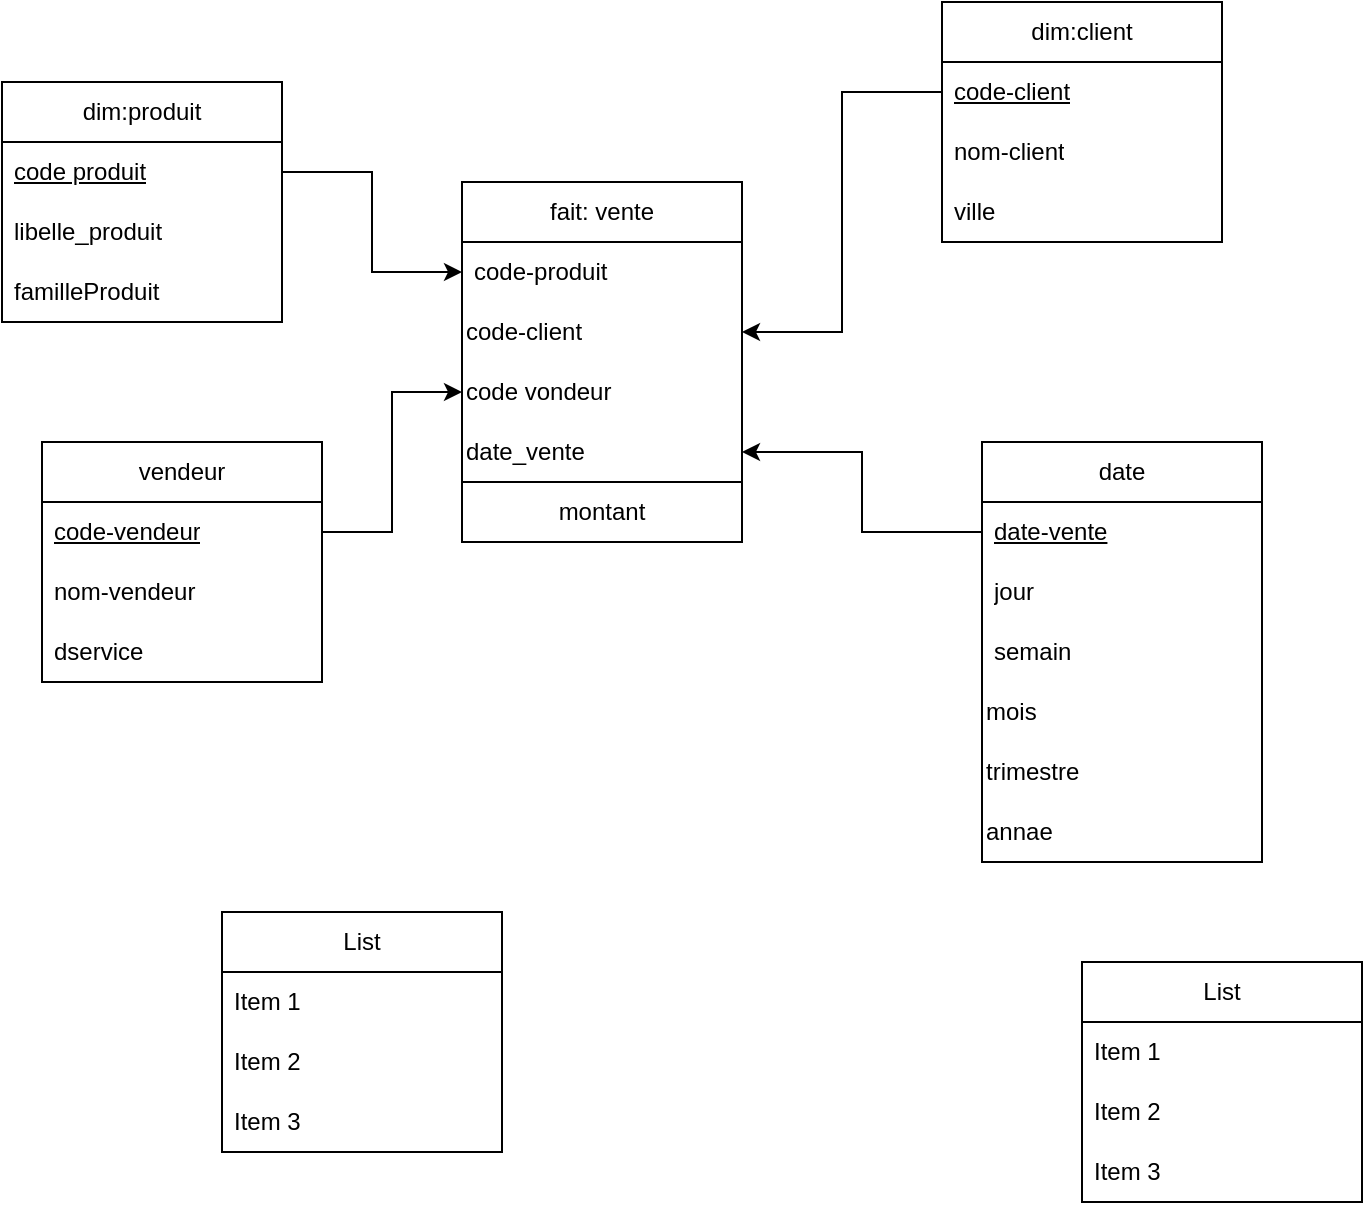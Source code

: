 <mxfile version="26.1.0">
  <diagram name="Page-1" id="s-_A3LtmQp2N8Xd7PgBB">
    <mxGraphModel dx="880" dy="426" grid="1" gridSize="10" guides="1" tooltips="1" connect="1" arrows="1" fold="1" page="1" pageScale="1" pageWidth="827" pageHeight="1169" math="0" shadow="0">
      <root>
        <mxCell id="0" />
        <mxCell id="1" parent="0" />
        <mxCell id="8GNWm8i9lpq8sIc4OBc0-5" value="fait: vente" style="swimlane;fontStyle=0;childLayout=stackLayout;horizontal=1;startSize=30;horizontalStack=0;resizeParent=1;resizeParentMax=0;resizeLast=0;collapsible=1;marginBottom=0;whiteSpace=wrap;html=1;" vertex="1" parent="1">
          <mxGeometry x="340" y="160" width="140" height="180" as="geometry" />
        </mxCell>
        <mxCell id="8GNWm8i9lpq8sIc4OBc0-8" value="code-produit" style="text;strokeColor=none;fillColor=none;align=left;verticalAlign=middle;spacingLeft=4;spacingRight=4;overflow=hidden;points=[[0,0.5],[1,0.5]];portConstraint=eastwest;rotatable=0;whiteSpace=wrap;html=1;shadow=0;rounded=0;glass=0;strokeWidth=1;fontStyle=0" vertex="1" parent="8GNWm8i9lpq8sIc4OBc0-5">
          <mxGeometry y="30" width="140" height="30" as="geometry" />
        </mxCell>
        <mxCell id="8GNWm8i9lpq8sIc4OBc0-14" value="code-client" style="text;html=1;align=left;verticalAlign=middle;whiteSpace=wrap;rounded=0;" vertex="1" parent="8GNWm8i9lpq8sIc4OBc0-5">
          <mxGeometry y="60" width="140" height="30" as="geometry" />
        </mxCell>
        <mxCell id="8GNWm8i9lpq8sIc4OBc0-13" value="code vondeur" style="text;html=1;align=left;verticalAlign=middle;whiteSpace=wrap;rounded=0;" vertex="1" parent="8GNWm8i9lpq8sIc4OBc0-5">
          <mxGeometry y="90" width="140" height="30" as="geometry" />
        </mxCell>
        <mxCell id="8GNWm8i9lpq8sIc4OBc0-15" value="&lt;div&gt;date_vente&lt;/div&gt;" style="text;html=1;align=left;verticalAlign=middle;whiteSpace=wrap;rounded=0;" vertex="1" parent="8GNWm8i9lpq8sIc4OBc0-5">
          <mxGeometry y="120" width="140" height="30" as="geometry" />
        </mxCell>
        <mxCell id="8GNWm8i9lpq8sIc4OBc0-21" value="montant" style="text;html=1;align=center;verticalAlign=middle;whiteSpace=wrap;rounded=0;strokeColor=default;" vertex="1" parent="8GNWm8i9lpq8sIc4OBc0-5">
          <mxGeometry y="150" width="140" height="30" as="geometry" />
        </mxCell>
        <mxCell id="8GNWm8i9lpq8sIc4OBc0-16" value="dim:produit" style="swimlane;fontStyle=0;childLayout=stackLayout;horizontal=1;startSize=30;horizontalStack=0;resizeParent=1;resizeParentMax=0;resizeLast=0;collapsible=1;marginBottom=0;whiteSpace=wrap;html=1;" vertex="1" parent="1">
          <mxGeometry x="110" y="110" width="140" height="120" as="geometry" />
        </mxCell>
        <mxCell id="8GNWm8i9lpq8sIc4OBc0-17" value="&lt;u&gt;code produit&lt;/u&gt;" style="text;strokeColor=none;fillColor=none;align=left;verticalAlign=middle;spacingLeft=4;spacingRight=4;overflow=hidden;points=[[0,0.5],[1,0.5]];portConstraint=eastwest;rotatable=0;whiteSpace=wrap;html=1;" vertex="1" parent="8GNWm8i9lpq8sIc4OBc0-16">
          <mxGeometry y="30" width="140" height="30" as="geometry" />
        </mxCell>
        <mxCell id="8GNWm8i9lpq8sIc4OBc0-18" value="libelle_produit" style="text;strokeColor=none;fillColor=none;align=left;verticalAlign=middle;spacingLeft=4;spacingRight=4;overflow=hidden;points=[[0,0.5],[1,0.5]];portConstraint=eastwest;rotatable=0;whiteSpace=wrap;html=1;" vertex="1" parent="8GNWm8i9lpq8sIc4OBc0-16">
          <mxGeometry y="60" width="140" height="30" as="geometry" />
        </mxCell>
        <mxCell id="8GNWm8i9lpq8sIc4OBc0-19" value="familleProduit" style="text;strokeColor=none;fillColor=none;align=left;verticalAlign=middle;spacingLeft=4;spacingRight=4;overflow=hidden;points=[[0,0.5],[1,0.5]];portConstraint=eastwest;rotatable=0;whiteSpace=wrap;html=1;" vertex="1" parent="8GNWm8i9lpq8sIc4OBc0-16">
          <mxGeometry y="90" width="140" height="30" as="geometry" />
        </mxCell>
        <mxCell id="8GNWm8i9lpq8sIc4OBc0-22" value="dim:client" style="swimlane;fontStyle=0;childLayout=stackLayout;horizontal=1;startSize=30;horizontalStack=0;resizeParent=1;resizeParentMax=0;resizeLast=0;collapsible=1;marginBottom=0;whiteSpace=wrap;html=1;" vertex="1" parent="1">
          <mxGeometry x="580" y="70" width="140" height="120" as="geometry" />
        </mxCell>
        <mxCell id="8GNWm8i9lpq8sIc4OBc0-23" value="&lt;u&gt;code-client&lt;/u&gt;" style="text;strokeColor=none;fillColor=none;align=left;verticalAlign=middle;spacingLeft=4;spacingRight=4;overflow=hidden;points=[[0,0.5],[1,0.5]];portConstraint=eastwest;rotatable=0;whiteSpace=wrap;html=1;" vertex="1" parent="8GNWm8i9lpq8sIc4OBc0-22">
          <mxGeometry y="30" width="140" height="30" as="geometry" />
        </mxCell>
        <mxCell id="8GNWm8i9lpq8sIc4OBc0-24" value="nom-client" style="text;strokeColor=none;fillColor=none;align=left;verticalAlign=middle;spacingLeft=4;spacingRight=4;overflow=hidden;points=[[0,0.5],[1,0.5]];portConstraint=eastwest;rotatable=0;whiteSpace=wrap;html=1;" vertex="1" parent="8GNWm8i9lpq8sIc4OBc0-22">
          <mxGeometry y="60" width="140" height="30" as="geometry" />
        </mxCell>
        <mxCell id="8GNWm8i9lpq8sIc4OBc0-25" value="ville" style="text;strokeColor=none;fillColor=none;align=left;verticalAlign=middle;spacingLeft=4;spacingRight=4;overflow=hidden;points=[[0,0.5],[1,0.5]];portConstraint=eastwest;rotatable=0;whiteSpace=wrap;html=1;" vertex="1" parent="8GNWm8i9lpq8sIc4OBc0-22">
          <mxGeometry y="90" width="140" height="30" as="geometry" />
        </mxCell>
        <mxCell id="8GNWm8i9lpq8sIc4OBc0-26" value="vendeur" style="swimlane;fontStyle=0;childLayout=stackLayout;horizontal=1;startSize=30;horizontalStack=0;resizeParent=1;resizeParentMax=0;resizeLast=0;collapsible=1;marginBottom=0;whiteSpace=wrap;html=1;" vertex="1" parent="1">
          <mxGeometry x="130" y="290" width="140" height="120" as="geometry" />
        </mxCell>
        <mxCell id="8GNWm8i9lpq8sIc4OBc0-27" value="&lt;u&gt;code-vendeur&lt;/u&gt;" style="text;strokeColor=none;fillColor=none;align=left;verticalAlign=middle;spacingLeft=4;spacingRight=4;overflow=hidden;points=[[0,0.5],[1,0.5]];portConstraint=eastwest;rotatable=0;whiteSpace=wrap;html=1;" vertex="1" parent="8GNWm8i9lpq8sIc4OBc0-26">
          <mxGeometry y="30" width="140" height="30" as="geometry" />
        </mxCell>
        <mxCell id="8GNWm8i9lpq8sIc4OBc0-28" value="nom-vendeur" style="text;strokeColor=none;fillColor=none;align=left;verticalAlign=middle;spacingLeft=4;spacingRight=4;overflow=hidden;points=[[0,0.5],[1,0.5]];portConstraint=eastwest;rotatable=0;whiteSpace=wrap;html=1;" vertex="1" parent="8GNWm8i9lpq8sIc4OBc0-26">
          <mxGeometry y="60" width="140" height="30" as="geometry" />
        </mxCell>
        <mxCell id="8GNWm8i9lpq8sIc4OBc0-29" value="dservice" style="text;strokeColor=none;fillColor=none;align=left;verticalAlign=middle;spacingLeft=4;spacingRight=4;overflow=hidden;points=[[0,0.5],[1,0.5]];portConstraint=eastwest;rotatable=0;whiteSpace=wrap;html=1;" vertex="1" parent="8GNWm8i9lpq8sIc4OBc0-26">
          <mxGeometry y="90" width="140" height="30" as="geometry" />
        </mxCell>
        <mxCell id="8GNWm8i9lpq8sIc4OBc0-30" value="date" style="swimlane;fontStyle=0;childLayout=stackLayout;horizontal=1;startSize=30;horizontalStack=0;resizeParent=1;resizeParentMax=0;resizeLast=0;collapsible=1;marginBottom=0;whiteSpace=wrap;html=1;" vertex="1" parent="1">
          <mxGeometry x="600" y="290" width="140" height="210" as="geometry" />
        </mxCell>
        <mxCell id="8GNWm8i9lpq8sIc4OBc0-31" value="&lt;u&gt;date-vente&lt;/u&gt;" style="text;strokeColor=none;fillColor=none;align=left;verticalAlign=middle;spacingLeft=4;spacingRight=4;overflow=hidden;points=[[0,0.5],[1,0.5]];portConstraint=eastwest;rotatable=0;whiteSpace=wrap;html=1;" vertex="1" parent="8GNWm8i9lpq8sIc4OBc0-30">
          <mxGeometry y="30" width="140" height="30" as="geometry" />
        </mxCell>
        <mxCell id="8GNWm8i9lpq8sIc4OBc0-32" value="jour" style="text;strokeColor=none;fillColor=none;align=left;verticalAlign=middle;spacingLeft=4;spacingRight=4;overflow=hidden;points=[[0,0.5],[1,0.5]];portConstraint=eastwest;rotatable=0;whiteSpace=wrap;html=1;" vertex="1" parent="8GNWm8i9lpq8sIc4OBc0-30">
          <mxGeometry y="60" width="140" height="30" as="geometry" />
        </mxCell>
        <mxCell id="8GNWm8i9lpq8sIc4OBc0-33" value="semain" style="text;strokeColor=none;fillColor=none;align=left;verticalAlign=middle;spacingLeft=4;spacingRight=4;overflow=hidden;points=[[0,0.5],[1,0.5]];portConstraint=eastwest;rotatable=0;whiteSpace=wrap;html=1;" vertex="1" parent="8GNWm8i9lpq8sIc4OBc0-30">
          <mxGeometry y="90" width="140" height="30" as="geometry" />
        </mxCell>
        <mxCell id="8GNWm8i9lpq8sIc4OBc0-34" value="mois" style="text;html=1;align=left;verticalAlign=middle;whiteSpace=wrap;rounded=0;" vertex="1" parent="8GNWm8i9lpq8sIc4OBc0-30">
          <mxGeometry y="120" width="140" height="30" as="geometry" />
        </mxCell>
        <mxCell id="8GNWm8i9lpq8sIc4OBc0-35" value="trimestre" style="text;html=1;align=left;verticalAlign=middle;whiteSpace=wrap;rounded=0;" vertex="1" parent="8GNWm8i9lpq8sIc4OBc0-30">
          <mxGeometry y="150" width="140" height="30" as="geometry" />
        </mxCell>
        <mxCell id="8GNWm8i9lpq8sIc4OBc0-36" value="annae" style="text;html=1;align=left;verticalAlign=middle;whiteSpace=wrap;rounded=0;" vertex="1" parent="8GNWm8i9lpq8sIc4OBc0-30">
          <mxGeometry y="180" width="140" height="30" as="geometry" />
        </mxCell>
        <mxCell id="8GNWm8i9lpq8sIc4OBc0-37" style="edgeStyle=orthogonalEdgeStyle;rounded=0;orthogonalLoop=1;jettySize=auto;html=1;exitX=1;exitY=0.5;exitDx=0;exitDy=0;entryX=0;entryY=0.5;entryDx=0;entryDy=0;" edge="1" parent="1" source="8GNWm8i9lpq8sIc4OBc0-17" target="8GNWm8i9lpq8sIc4OBc0-8">
          <mxGeometry relative="1" as="geometry" />
        </mxCell>
        <mxCell id="8GNWm8i9lpq8sIc4OBc0-38" style="edgeStyle=orthogonalEdgeStyle;rounded=0;orthogonalLoop=1;jettySize=auto;html=1;exitX=1;exitY=0.5;exitDx=0;exitDy=0;entryX=0;entryY=0.5;entryDx=0;entryDy=0;" edge="1" parent="1" source="8GNWm8i9lpq8sIc4OBc0-27" target="8GNWm8i9lpq8sIc4OBc0-13">
          <mxGeometry relative="1" as="geometry" />
        </mxCell>
        <mxCell id="8GNWm8i9lpq8sIc4OBc0-39" style="edgeStyle=orthogonalEdgeStyle;rounded=0;orthogonalLoop=1;jettySize=auto;html=1;exitX=0;exitY=0.5;exitDx=0;exitDy=0;entryX=1;entryY=0.5;entryDx=0;entryDy=0;" edge="1" parent="1" source="8GNWm8i9lpq8sIc4OBc0-31" target="8GNWm8i9lpq8sIc4OBc0-15">
          <mxGeometry relative="1" as="geometry" />
        </mxCell>
        <mxCell id="8GNWm8i9lpq8sIc4OBc0-40" style="edgeStyle=orthogonalEdgeStyle;rounded=0;orthogonalLoop=1;jettySize=auto;html=1;exitX=0;exitY=0.5;exitDx=0;exitDy=0;entryX=1;entryY=0.5;entryDx=0;entryDy=0;" edge="1" parent="1" source="8GNWm8i9lpq8sIc4OBc0-23" target="8GNWm8i9lpq8sIc4OBc0-14">
          <mxGeometry relative="1" as="geometry" />
        </mxCell>
        <mxCell id="8GNWm8i9lpq8sIc4OBc0-41" value="List" style="swimlane;fontStyle=0;childLayout=stackLayout;horizontal=1;startSize=30;horizontalStack=0;resizeParent=1;resizeParentMax=0;resizeLast=0;collapsible=1;marginBottom=0;whiteSpace=wrap;html=1;" vertex="1" parent="1">
          <mxGeometry x="650" y="550" width="140" height="120" as="geometry" />
        </mxCell>
        <mxCell id="8GNWm8i9lpq8sIc4OBc0-42" value="Item 1" style="text;strokeColor=none;fillColor=none;align=left;verticalAlign=middle;spacingLeft=4;spacingRight=4;overflow=hidden;points=[[0,0.5],[1,0.5]];portConstraint=eastwest;rotatable=0;whiteSpace=wrap;html=1;" vertex="1" parent="8GNWm8i9lpq8sIc4OBc0-41">
          <mxGeometry y="30" width="140" height="30" as="geometry" />
        </mxCell>
        <mxCell id="8GNWm8i9lpq8sIc4OBc0-43" value="Item 2" style="text;strokeColor=none;fillColor=none;align=left;verticalAlign=middle;spacingLeft=4;spacingRight=4;overflow=hidden;points=[[0,0.5],[1,0.5]];portConstraint=eastwest;rotatable=0;whiteSpace=wrap;html=1;" vertex="1" parent="8GNWm8i9lpq8sIc4OBc0-41">
          <mxGeometry y="60" width="140" height="30" as="geometry" />
        </mxCell>
        <mxCell id="8GNWm8i9lpq8sIc4OBc0-44" value="Item 3" style="text;strokeColor=none;fillColor=none;align=left;verticalAlign=middle;spacingLeft=4;spacingRight=4;overflow=hidden;points=[[0,0.5],[1,0.5]];portConstraint=eastwest;rotatable=0;whiteSpace=wrap;html=1;" vertex="1" parent="8GNWm8i9lpq8sIc4OBc0-41">
          <mxGeometry y="90" width="140" height="30" as="geometry" />
        </mxCell>
        <mxCell id="8GNWm8i9lpq8sIc4OBc0-45" value="List" style="swimlane;fontStyle=0;childLayout=stackLayout;horizontal=1;startSize=30;horizontalStack=0;resizeParent=1;resizeParentMax=0;resizeLast=0;collapsible=1;marginBottom=0;whiteSpace=wrap;html=1;" vertex="1" parent="1">
          <mxGeometry x="220" y="525" width="140" height="120" as="geometry" />
        </mxCell>
        <mxCell id="8GNWm8i9lpq8sIc4OBc0-46" value="Item 1" style="text;strokeColor=none;fillColor=none;align=left;verticalAlign=middle;spacingLeft=4;spacingRight=4;overflow=hidden;points=[[0,0.5],[1,0.5]];portConstraint=eastwest;rotatable=0;whiteSpace=wrap;html=1;" vertex="1" parent="8GNWm8i9lpq8sIc4OBc0-45">
          <mxGeometry y="30" width="140" height="30" as="geometry" />
        </mxCell>
        <mxCell id="8GNWm8i9lpq8sIc4OBc0-47" value="Item 2" style="text;strokeColor=none;fillColor=none;align=left;verticalAlign=middle;spacingLeft=4;spacingRight=4;overflow=hidden;points=[[0,0.5],[1,0.5]];portConstraint=eastwest;rotatable=0;whiteSpace=wrap;html=1;" vertex="1" parent="8GNWm8i9lpq8sIc4OBc0-45">
          <mxGeometry y="60" width="140" height="30" as="geometry" />
        </mxCell>
        <mxCell id="8GNWm8i9lpq8sIc4OBc0-48" value="Item 3" style="text;strokeColor=none;fillColor=none;align=left;verticalAlign=middle;spacingLeft=4;spacingRight=4;overflow=hidden;points=[[0,0.5],[1,0.5]];portConstraint=eastwest;rotatable=0;whiteSpace=wrap;html=1;" vertex="1" parent="8GNWm8i9lpq8sIc4OBc0-45">
          <mxGeometry y="90" width="140" height="30" as="geometry" />
        </mxCell>
      </root>
    </mxGraphModel>
  </diagram>
</mxfile>
